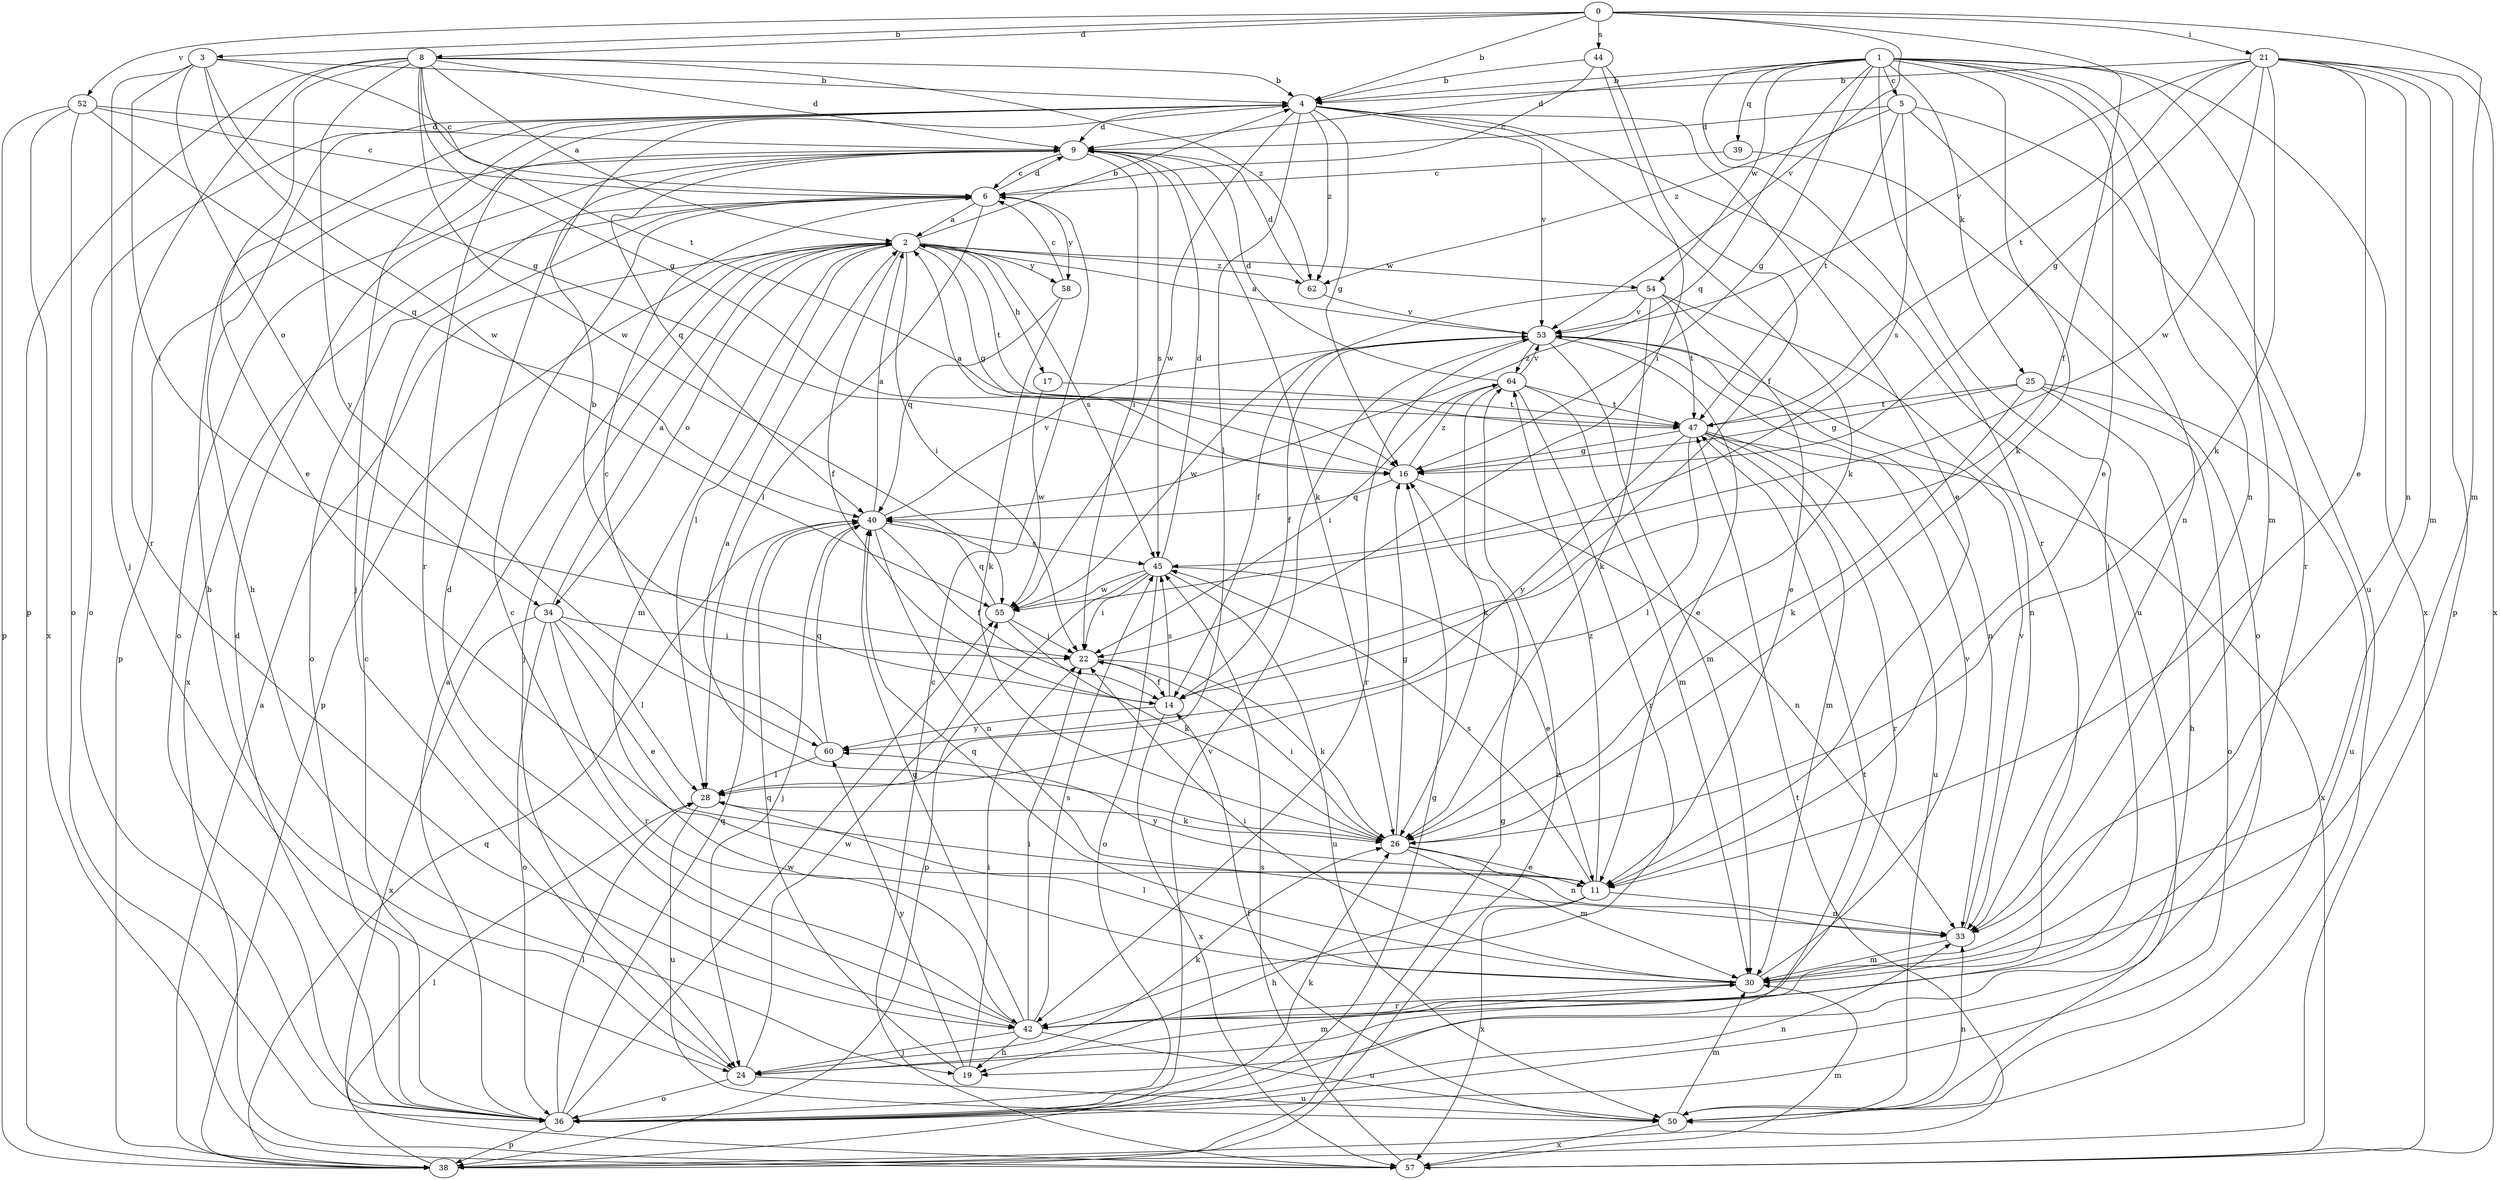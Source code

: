 strict digraph  {
0;
1;
2;
3;
4;
5;
6;
8;
9;
11;
14;
16;
17;
19;
21;
22;
24;
25;
26;
28;
30;
33;
34;
36;
38;
39;
40;
42;
44;
45;
47;
50;
52;
53;
54;
55;
57;
58;
60;
62;
64;
0 -> 3  [label=b];
0 -> 4  [label=b];
0 -> 8  [label=d];
0 -> 14  [label=f];
0 -> 21  [label=i];
0 -> 30  [label=m];
0 -> 44  [label=s];
0 -> 52  [label=v];
0 -> 53  [label=v];
1 -> 4  [label=b];
1 -> 5  [label=c];
1 -> 9  [label=d];
1 -> 11  [label=e];
1 -> 16  [label=g];
1 -> 24  [label=j];
1 -> 25  [label=k];
1 -> 26  [label=k];
1 -> 30  [label=m];
1 -> 33  [label=n];
1 -> 39  [label=q];
1 -> 40  [label=q];
1 -> 42  [label=r];
1 -> 50  [label=u];
1 -> 54  [label=w];
1 -> 57  [label=x];
2 -> 4  [label=b];
2 -> 14  [label=f];
2 -> 16  [label=g];
2 -> 17  [label=h];
2 -> 22  [label=i];
2 -> 24  [label=j];
2 -> 28  [label=l];
2 -> 30  [label=m];
2 -> 34  [label=o];
2 -> 38  [label=p];
2 -> 45  [label=s];
2 -> 47  [label=t];
2 -> 54  [label=w];
2 -> 58  [label=y];
2 -> 62  [label=z];
3 -> 4  [label=b];
3 -> 6  [label=c];
3 -> 16  [label=g];
3 -> 22  [label=i];
3 -> 24  [label=j];
3 -> 34  [label=o];
3 -> 55  [label=w];
4 -> 9  [label=d];
4 -> 11  [label=e];
4 -> 16  [label=g];
4 -> 19  [label=h];
4 -> 24  [label=j];
4 -> 26  [label=k];
4 -> 28  [label=l];
4 -> 36  [label=o];
4 -> 42  [label=r];
4 -> 50  [label=u];
4 -> 53  [label=v];
4 -> 55  [label=w];
4 -> 62  [label=z];
5 -> 9  [label=d];
5 -> 33  [label=n];
5 -> 42  [label=r];
5 -> 45  [label=s];
5 -> 47  [label=t];
5 -> 62  [label=z];
6 -> 2  [label=a];
6 -> 9  [label=d];
6 -> 28  [label=l];
6 -> 36  [label=o];
6 -> 57  [label=x];
6 -> 58  [label=y];
8 -> 2  [label=a];
8 -> 4  [label=b];
8 -> 9  [label=d];
8 -> 11  [label=e];
8 -> 16  [label=g];
8 -> 38  [label=p];
8 -> 42  [label=r];
8 -> 47  [label=t];
8 -> 55  [label=w];
8 -> 60  [label=y];
8 -> 62  [label=z];
9 -> 6  [label=c];
9 -> 22  [label=i];
9 -> 26  [label=k];
9 -> 36  [label=o];
9 -> 38  [label=p];
9 -> 40  [label=q];
9 -> 45  [label=s];
11 -> 19  [label=h];
11 -> 33  [label=n];
11 -> 45  [label=s];
11 -> 57  [label=x];
11 -> 60  [label=y];
11 -> 64  [label=z];
14 -> 4  [label=b];
14 -> 45  [label=s];
14 -> 57  [label=x];
14 -> 60  [label=y];
16 -> 2  [label=a];
16 -> 33  [label=n];
16 -> 40  [label=q];
16 -> 64  [label=z];
17 -> 47  [label=t];
17 -> 55  [label=w];
19 -> 22  [label=i];
19 -> 40  [label=q];
19 -> 60  [label=y];
21 -> 4  [label=b];
21 -> 11  [label=e];
21 -> 16  [label=g];
21 -> 26  [label=k];
21 -> 30  [label=m];
21 -> 33  [label=n];
21 -> 38  [label=p];
21 -> 47  [label=t];
21 -> 53  [label=v];
21 -> 55  [label=w];
21 -> 57  [label=x];
22 -> 14  [label=f];
22 -> 26  [label=k];
24 -> 4  [label=b];
24 -> 26  [label=k];
24 -> 30  [label=m];
24 -> 36  [label=o];
24 -> 50  [label=u];
24 -> 55  [label=w];
25 -> 16  [label=g];
25 -> 19  [label=h];
25 -> 26  [label=k];
25 -> 36  [label=o];
25 -> 47  [label=t];
25 -> 50  [label=u];
26 -> 2  [label=a];
26 -> 11  [label=e];
26 -> 16  [label=g];
26 -> 22  [label=i];
26 -> 30  [label=m];
26 -> 33  [label=n];
28 -> 26  [label=k];
28 -> 50  [label=u];
30 -> 22  [label=i];
30 -> 28  [label=l];
30 -> 40  [label=q];
30 -> 42  [label=r];
30 -> 53  [label=v];
33 -> 30  [label=m];
33 -> 53  [label=v];
34 -> 2  [label=a];
34 -> 11  [label=e];
34 -> 22  [label=i];
34 -> 28  [label=l];
34 -> 36  [label=o];
34 -> 42  [label=r];
34 -> 57  [label=x];
36 -> 2  [label=a];
36 -> 6  [label=c];
36 -> 9  [label=d];
36 -> 16  [label=g];
36 -> 26  [label=k];
36 -> 28  [label=l];
36 -> 33  [label=n];
36 -> 38  [label=p];
36 -> 40  [label=q];
36 -> 47  [label=t];
36 -> 55  [label=w];
38 -> 2  [label=a];
38 -> 16  [label=g];
38 -> 28  [label=l];
38 -> 40  [label=q];
38 -> 47  [label=t];
38 -> 53  [label=v];
38 -> 64  [label=z];
39 -> 6  [label=c];
39 -> 36  [label=o];
40 -> 2  [label=a];
40 -> 14  [label=f];
40 -> 24  [label=j];
40 -> 33  [label=n];
40 -> 45  [label=s];
40 -> 53  [label=v];
42 -> 6  [label=c];
42 -> 9  [label=d];
42 -> 19  [label=h];
42 -> 22  [label=i];
42 -> 24  [label=j];
42 -> 40  [label=q];
42 -> 45  [label=s];
42 -> 50  [label=u];
44 -> 4  [label=b];
44 -> 6  [label=c];
44 -> 14  [label=f];
44 -> 22  [label=i];
45 -> 9  [label=d];
45 -> 11  [label=e];
45 -> 22  [label=i];
45 -> 36  [label=o];
45 -> 38  [label=p];
45 -> 50  [label=u];
45 -> 55  [label=w];
47 -> 16  [label=g];
47 -> 28  [label=l];
47 -> 30  [label=m];
47 -> 42  [label=r];
47 -> 50  [label=u];
47 -> 57  [label=x];
47 -> 60  [label=y];
50 -> 14  [label=f];
50 -> 30  [label=m];
50 -> 33  [label=n];
50 -> 57  [label=x];
52 -> 6  [label=c];
52 -> 9  [label=d];
52 -> 36  [label=o];
52 -> 38  [label=p];
52 -> 40  [label=q];
52 -> 57  [label=x];
53 -> 2  [label=a];
53 -> 11  [label=e];
53 -> 14  [label=f];
53 -> 30  [label=m];
53 -> 33  [label=n];
53 -> 42  [label=r];
53 -> 55  [label=w];
53 -> 64  [label=z];
54 -> 11  [label=e];
54 -> 14  [label=f];
54 -> 26  [label=k];
54 -> 33  [label=n];
54 -> 47  [label=t];
54 -> 53  [label=v];
55 -> 22  [label=i];
55 -> 26  [label=k];
55 -> 40  [label=q];
57 -> 6  [label=c];
57 -> 30  [label=m];
57 -> 45  [label=s];
58 -> 6  [label=c];
58 -> 26  [label=k];
58 -> 40  [label=q];
60 -> 6  [label=c];
60 -> 28  [label=l];
60 -> 40  [label=q];
62 -> 9  [label=d];
62 -> 53  [label=v];
64 -> 9  [label=d];
64 -> 22  [label=i];
64 -> 26  [label=k];
64 -> 30  [label=m];
64 -> 42  [label=r];
64 -> 47  [label=t];
64 -> 53  [label=v];
}
